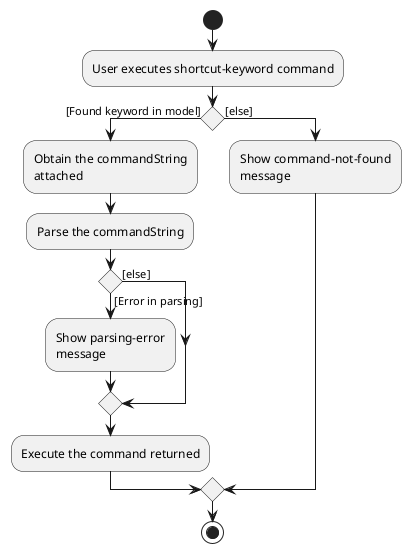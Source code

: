 @startuml
start
:User executes shortcut-keyword command;

'Since the beta syntax does not support placing the condition outside the
'diamond we place it as the true branch instead.

if () then ([Found keyword in model])
    :Obtain the commandString
    attached;
    :Parse the commandString;
    if () then ([Error in parsing])
        :Show parsing-error
        message;
    else ([else])
    endif
    :Execute the command returned;
else ([else])
    :Show command-not-found
    message;
endif
stop
@enduml

